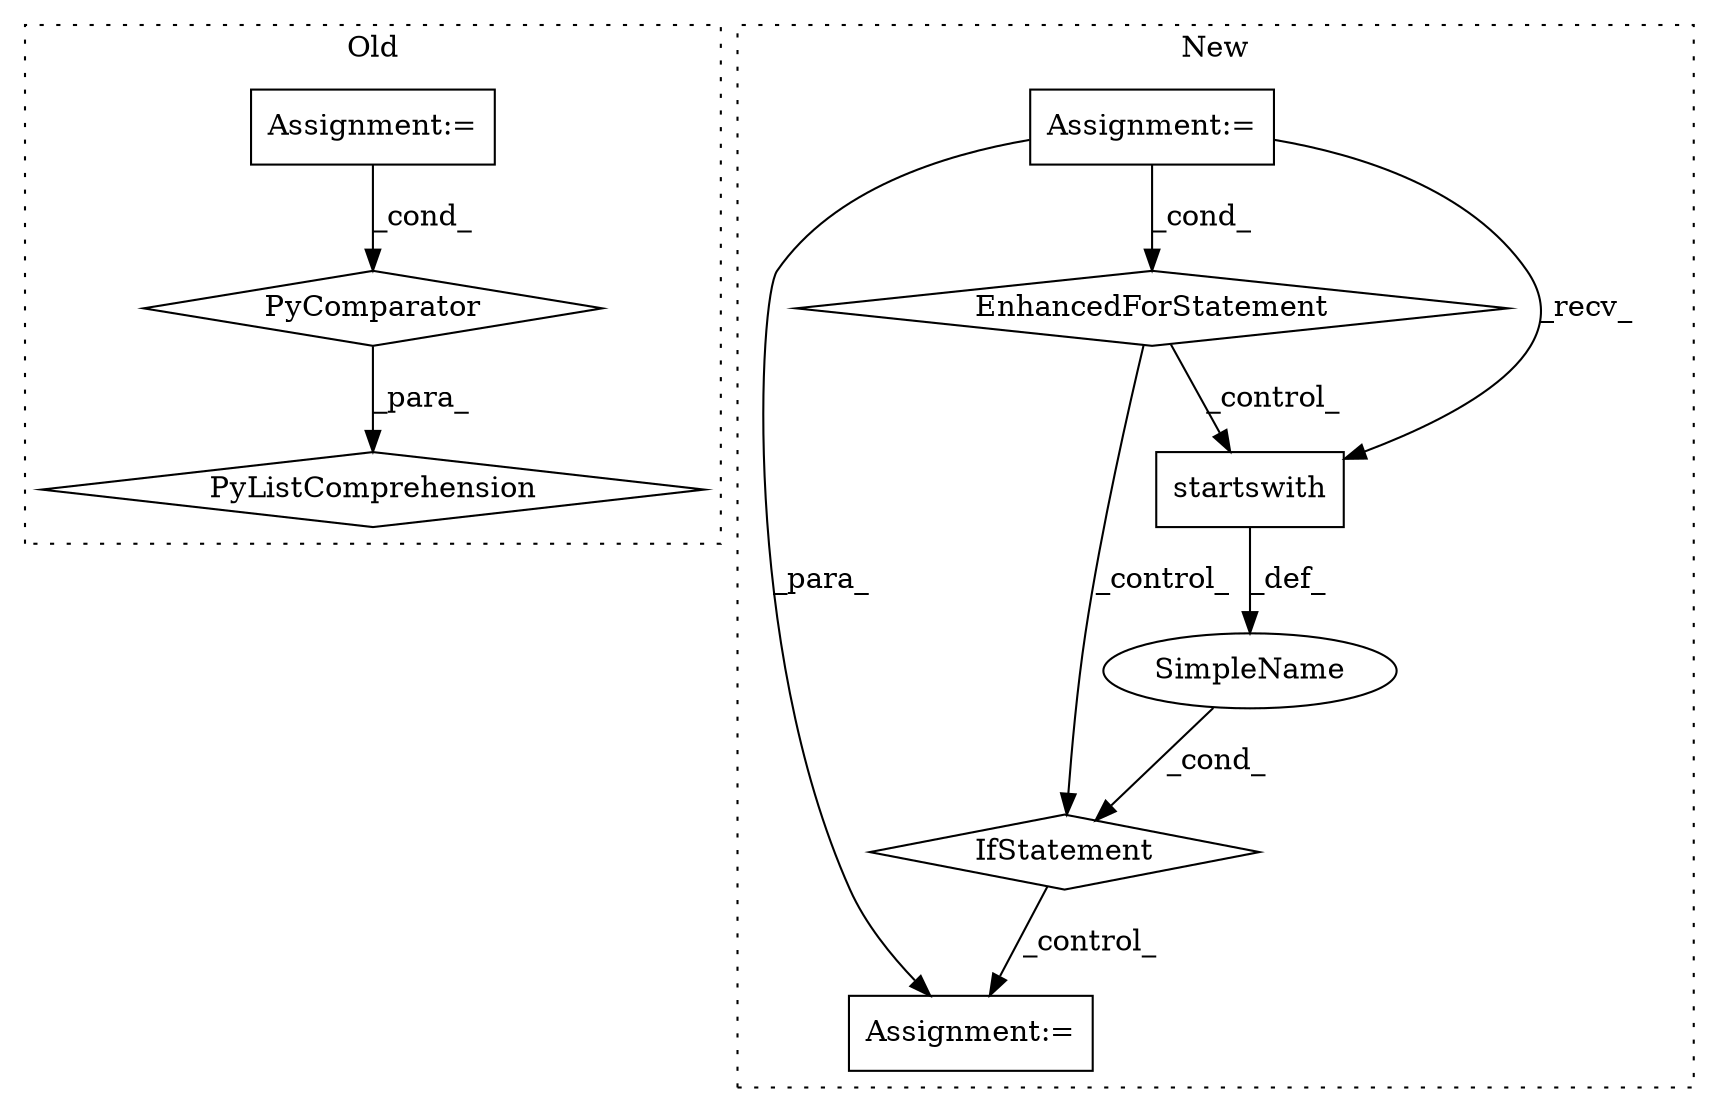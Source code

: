 digraph G {
subgraph cluster0 {
1 [label="PyListComprehension" a="109" s="2018" l="136" shape="diamond"];
4 [label="PyComparator" a="113" s="2092" l="54" shape="diamond"];
7 [label="Assignment:=" a="7" s="2092" l="54" shape="box"];
label = "Old";
style="dotted";
}
subgraph cluster1 {
2 [label="startswith" a="32" s="2185,2199" l="11,1" shape="box"];
3 [label="IfStatement" a="25" s="2176,2200" l="4,2" shape="diamond"];
5 [label="Assignment:=" a="7" s="2328" l="1" shape="box"];
6 [label="SimpleName" a="42" s="" l="" shape="ellipse"];
8 [label="EnhancedForStatement" a="70" s="2056,2137" l="53,2" shape="diamond"];
9 [label="Assignment:=" a="7" s="2056,2137" l="53,2" shape="box"];
label = "New";
style="dotted";
}
2 -> 6 [label="_def_"];
3 -> 5 [label="_control_"];
4 -> 1 [label="_para_"];
6 -> 3 [label="_cond_"];
7 -> 4 [label="_cond_"];
8 -> 2 [label="_control_"];
8 -> 3 [label="_control_"];
9 -> 8 [label="_cond_"];
9 -> 2 [label="_recv_"];
9 -> 5 [label="_para_"];
}